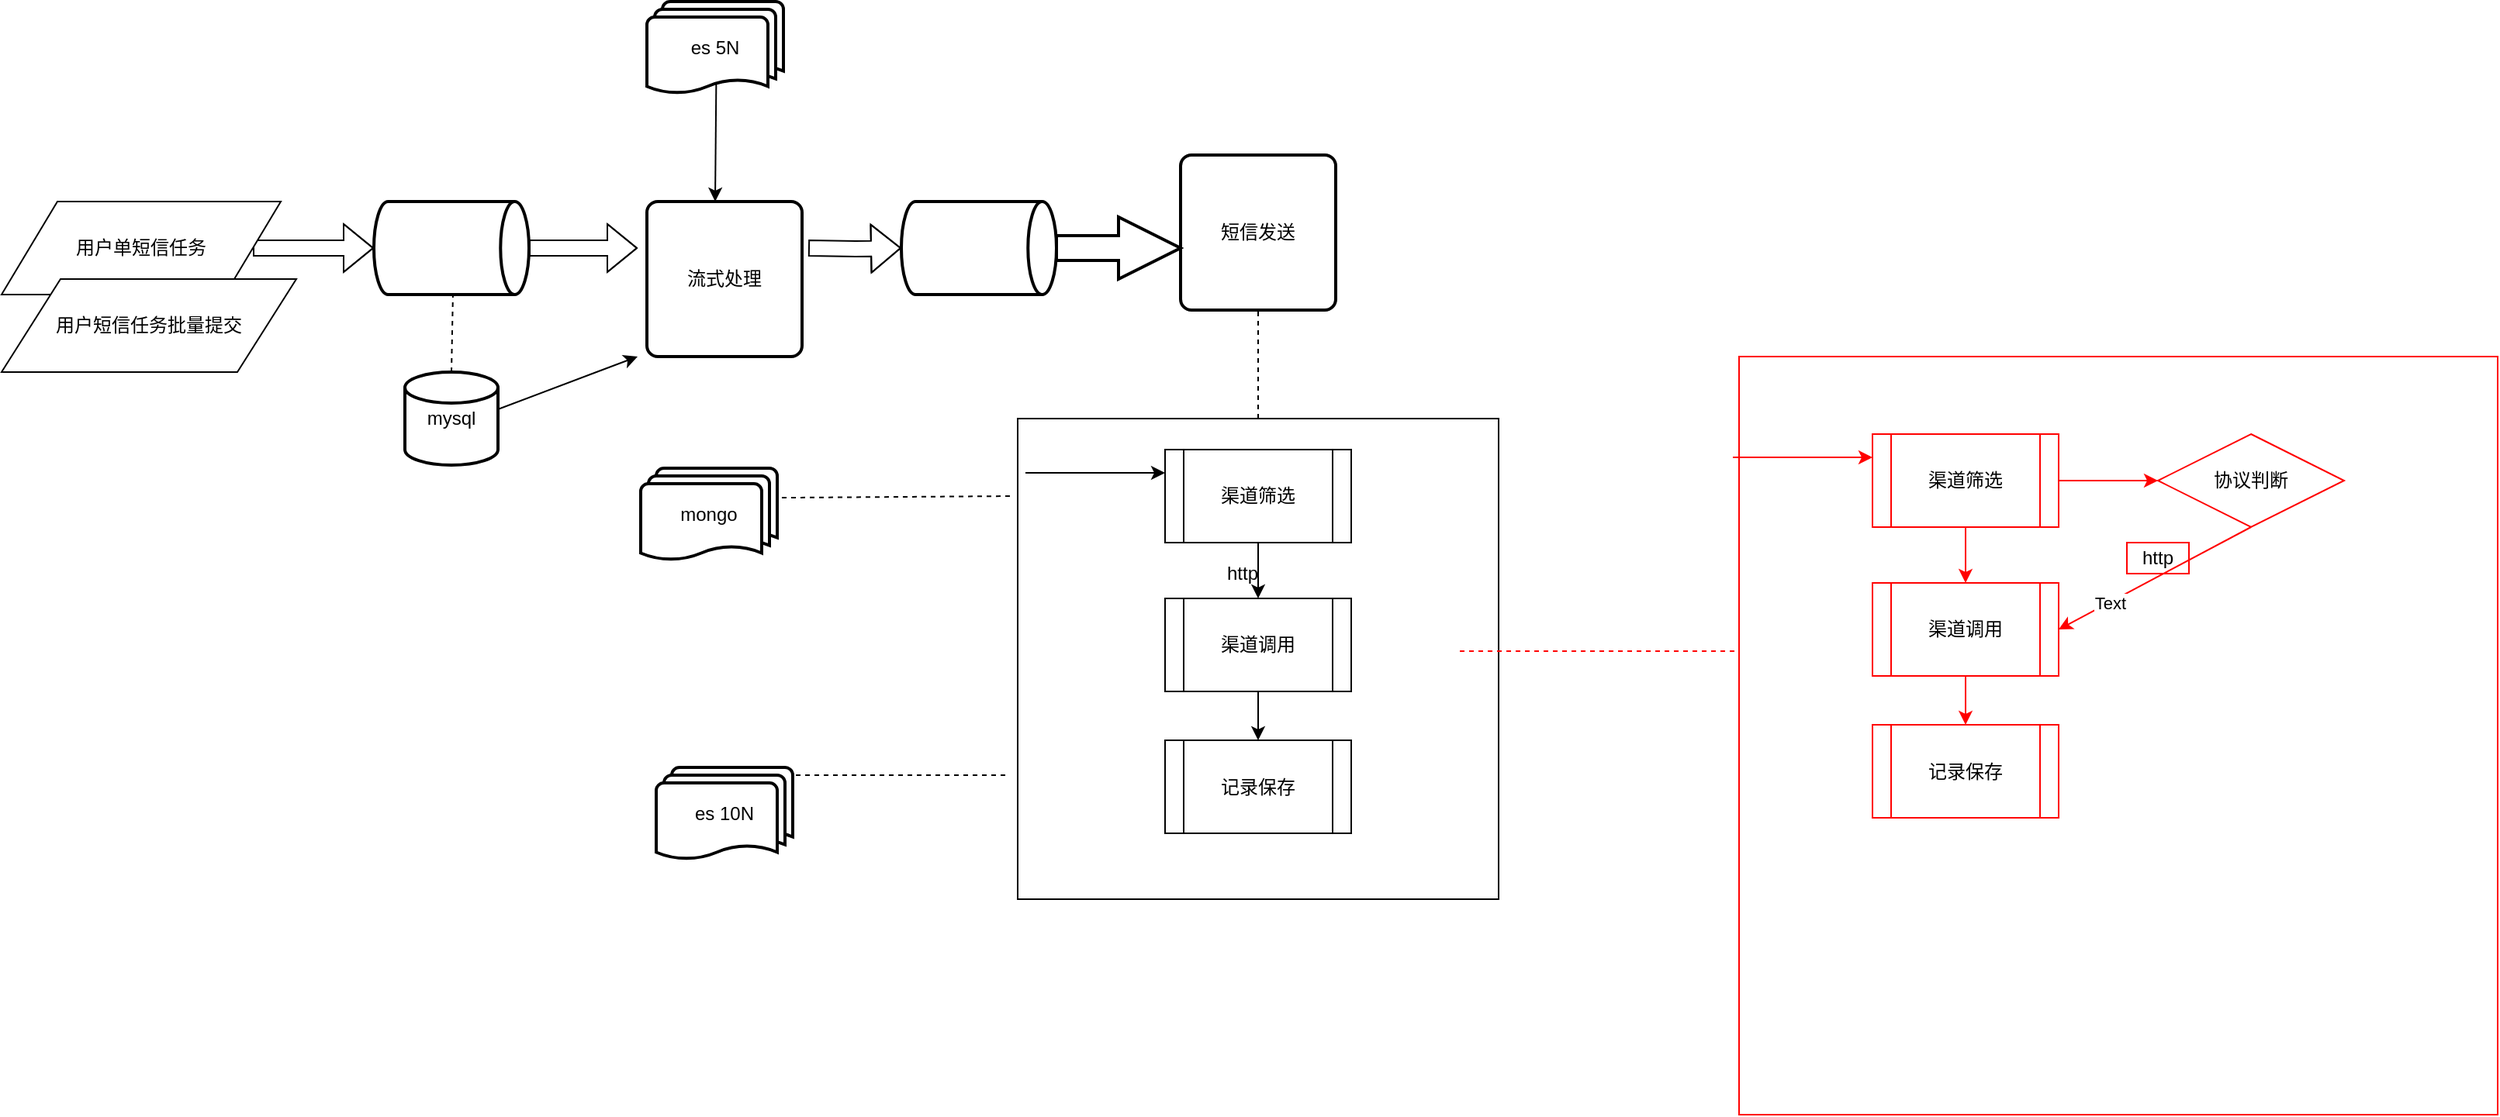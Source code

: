 <mxfile version="13.1.1" type="github">
  <diagram id="C5RBs43oDa-KdzZeNtuy" name="Page-1">
    <mxGraphModel dx="2249" dy="762" grid="1" gridSize="10" guides="1" tooltips="1" connect="1" arrows="1" fold="1" page="1" pageScale="1" pageWidth="827" pageHeight="1169" math="0" shadow="0">
      <root>
        <mxCell id="WIyWlLk6GJQsqaUBKTNV-0" />
        <mxCell id="WIyWlLk6GJQsqaUBKTNV-1" parent="WIyWlLk6GJQsqaUBKTNV-0" />
        <mxCell id="lUR4yZglo8CspkgjD0Uk-5" value="" style="edgeStyle=orthogonalEdgeStyle;shape=flexArrow;rounded=0;orthogonalLoop=1;jettySize=auto;html=1;entryX=0;entryY=0.5;entryDx=0;entryDy=0;entryPerimeter=0;" edge="1" parent="WIyWlLk6GJQsqaUBKTNV-1" target="lUR4yZglo8CspkgjD0Uk-69">
          <mxGeometry relative="1" as="geometry">
            <mxPoint x="340" y="250" as="sourcePoint" />
            <mxPoint x="414" y="250" as="targetPoint" />
          </mxGeometry>
        </mxCell>
        <mxCell id="lUR4yZglo8CspkgjD0Uk-3" value="" style="edgeStyle=orthogonalEdgeStyle;shape=flexArrow;rounded=0;orthogonalLoop=1;jettySize=auto;html=1;" edge="1" parent="WIyWlLk6GJQsqaUBKTNV-1" source="lUR4yZglo8CspkgjD0Uk-2">
          <mxGeometry relative="1" as="geometry">
            <mxPoint x="60" y="250" as="targetPoint" />
          </mxGeometry>
        </mxCell>
        <mxCell id="lUR4yZglo8CspkgjD0Uk-2" value="用户单短信任务" style="shape=parallelogram;perimeter=parallelogramPerimeter;whiteSpace=wrap;html=1;" vertex="1" parent="WIyWlLk6GJQsqaUBKTNV-1">
          <mxGeometry x="-180" y="220" width="180" height="60" as="geometry" />
        </mxCell>
        <mxCell id="lUR4yZglo8CspkgjD0Uk-6" value="" style="edgeStyle=orthogonalEdgeStyle;shape=flexArrow;rounded=0;orthogonalLoop=1;jettySize=auto;html=1;exitX=1;exitY=0.5;exitDx=0;exitDy=0;exitPerimeter=0;" edge="1" parent="WIyWlLk6GJQsqaUBKTNV-1" source="lUR4yZglo8CspkgjD0Uk-70">
          <mxGeometry relative="1" as="geometry">
            <mxPoint x="170" y="250" as="sourcePoint" />
            <mxPoint x="230" y="250" as="targetPoint" />
          </mxGeometry>
        </mxCell>
        <mxCell id="lUR4yZglo8CspkgjD0Uk-7" value="用户短信任务批量提交" style="shape=parallelogram;perimeter=parallelogramPerimeter;whiteSpace=wrap;html=1;" vertex="1" parent="WIyWlLk6GJQsqaUBKTNV-1">
          <mxGeometry x="-180" y="270" width="190" height="60" as="geometry" />
        </mxCell>
        <mxCell id="lUR4yZglo8CspkgjD0Uk-11" value="" style="whiteSpace=wrap;html=1;aspect=fixed;" vertex="1" parent="WIyWlLk6GJQsqaUBKTNV-1">
          <mxGeometry x="475" y="360" width="310" height="310" as="geometry" />
        </mxCell>
        <mxCell id="lUR4yZglo8CspkgjD0Uk-12" value="" style="endArrow=none;dashed=1;html=1;entryX=0.5;entryY=1;entryDx=0;entryDy=0;" edge="1" parent="WIyWlLk6GJQsqaUBKTNV-1" source="lUR4yZglo8CspkgjD0Uk-11" target="lUR4yZglo8CspkgjD0Uk-73">
          <mxGeometry width="50" height="50" relative="1" as="geometry">
            <mxPoint x="390" y="410" as="sourcePoint" />
            <mxPoint x="600" y="280" as="targetPoint" />
          </mxGeometry>
        </mxCell>
        <mxCell id="lUR4yZglo8CspkgjD0Uk-17" value="渠道调用" style="shape=process;whiteSpace=wrap;html=1;backgroundOutline=1;" vertex="1" parent="WIyWlLk6GJQsqaUBKTNV-1">
          <mxGeometry x="570" y="476" width="120" height="60" as="geometry" />
        </mxCell>
        <mxCell id="lUR4yZglo8CspkgjD0Uk-18" value="记录保存" style="shape=process;whiteSpace=wrap;html=1;backgroundOutline=1;" vertex="1" parent="WIyWlLk6GJQsqaUBKTNV-1">
          <mxGeometry x="570" y="567.5" width="120" height="60" as="geometry" />
        </mxCell>
        <mxCell id="lUR4yZglo8CspkgjD0Uk-19" value="渠道筛选" style="shape=process;whiteSpace=wrap;html=1;backgroundOutline=1;" vertex="1" parent="WIyWlLk6GJQsqaUBKTNV-1">
          <mxGeometry x="570" y="380" width="120" height="60" as="geometry" />
        </mxCell>
        <mxCell id="lUR4yZglo8CspkgjD0Uk-20" value="" style="endArrow=none;dashed=1;html=1;" edge="1" parent="WIyWlLk6GJQsqaUBKTNV-1">
          <mxGeometry width="50" height="50" relative="1" as="geometry">
            <mxPoint x="332" y="590" as="sourcePoint" />
            <mxPoint x="470" y="590" as="targetPoint" />
          </mxGeometry>
        </mxCell>
        <mxCell id="lUR4yZglo8CspkgjD0Uk-22" value="" style="endArrow=none;dashed=1;html=1;exitX=1.034;exitY=0.317;exitDx=0;exitDy=0;exitPerimeter=0;" edge="1" parent="WIyWlLk6GJQsqaUBKTNV-1" source="lUR4yZglo8CspkgjD0Uk-66">
          <mxGeometry width="50" height="50" relative="1" as="geometry">
            <mxPoint x="330" y="410" as="sourcePoint" />
            <mxPoint x="472" y="410" as="targetPoint" />
          </mxGeometry>
        </mxCell>
        <mxCell id="lUR4yZglo8CspkgjD0Uk-34" value="" style="endArrow=classic;html=1;exitX=1;exitY=0.3;exitDx=0;exitDy=0;" edge="1" parent="WIyWlLk6GJQsqaUBKTNV-1">
          <mxGeometry width="50" height="50" relative="1" as="geometry">
            <mxPoint x="140" y="354" as="sourcePoint" />
            <mxPoint x="230" y="320" as="targetPoint" />
          </mxGeometry>
        </mxCell>
        <mxCell id="lUR4yZglo8CspkgjD0Uk-36" value="" style="endArrow=none;dashed=1;html=1;entryX=1;entryY=0.613;entryDx=0;entryDy=0;exitX=0.5;exitY=0;exitDx=0;exitDy=0;entryPerimeter=0;" edge="1" parent="WIyWlLk6GJQsqaUBKTNV-1">
          <mxGeometry width="50" height="50" relative="1" as="geometry">
            <mxPoint x="110" y="330" as="sourcePoint" />
            <mxPoint x="110.96" y="280" as="targetPoint" />
          </mxGeometry>
        </mxCell>
        <mxCell id="lUR4yZglo8CspkgjD0Uk-37" value="" style="endArrow=classic;html=1;entryX=0.5;entryY=0;entryDx=0;entryDy=0;exitX=0.508;exitY=0.888;exitDx=0;exitDy=0;exitPerimeter=0;" edge="1" parent="WIyWlLk6GJQsqaUBKTNV-1">
          <mxGeometry width="50" height="50" relative="1" as="geometry">
            <mxPoint x="280.96" y="111.04" as="sourcePoint" />
            <mxPoint x="280" y="220" as="targetPoint" />
          </mxGeometry>
        </mxCell>
        <mxCell id="lUR4yZglo8CspkgjD0Uk-38" value="" style="endArrow=classic;html=1;exitX=0.5;exitY=1;exitDx=0;exitDy=0;entryX=0.5;entryY=0;entryDx=0;entryDy=0;" edge="1" parent="WIyWlLk6GJQsqaUBKTNV-1" source="lUR4yZglo8CspkgjD0Uk-19" target="lUR4yZglo8CspkgjD0Uk-17">
          <mxGeometry width="50" height="50" relative="1" as="geometry">
            <mxPoint x="420" y="520" as="sourcePoint" />
            <mxPoint x="470" y="470" as="targetPoint" />
          </mxGeometry>
        </mxCell>
        <mxCell id="lUR4yZglo8CspkgjD0Uk-39" value="" style="endArrow=classic;html=1;exitX=0.5;exitY=1;exitDx=0;exitDy=0;entryX=0.5;entryY=0;entryDx=0;entryDy=0;" edge="1" parent="WIyWlLk6GJQsqaUBKTNV-1" source="lUR4yZglo8CspkgjD0Uk-17" target="lUR4yZglo8CspkgjD0Uk-18">
          <mxGeometry width="50" height="50" relative="1" as="geometry">
            <mxPoint x="640" y="450" as="sourcePoint" />
            <mxPoint x="640" y="480" as="targetPoint" />
          </mxGeometry>
        </mxCell>
        <mxCell id="lUR4yZglo8CspkgjD0Uk-40" value="" style="endArrow=classic;html=1;entryX=0;entryY=0.25;entryDx=0;entryDy=0;" edge="1" parent="WIyWlLk6GJQsqaUBKTNV-1" target="lUR4yZglo8CspkgjD0Uk-19">
          <mxGeometry width="50" height="50" relative="1" as="geometry">
            <mxPoint x="480" y="395" as="sourcePoint" />
            <mxPoint x="470" y="470" as="targetPoint" />
          </mxGeometry>
        </mxCell>
        <mxCell id="lUR4yZglo8CspkgjD0Uk-43" value="http" style="text;html=1;strokeColor=none;fillColor=none;align=center;verticalAlign=middle;whiteSpace=wrap;rounded=0;" vertex="1" parent="WIyWlLk6GJQsqaUBKTNV-1">
          <mxGeometry x="600" y="450" width="40" height="20" as="geometry" />
        </mxCell>
        <mxCell id="lUR4yZglo8CspkgjD0Uk-46" value="" style="endArrow=none;dashed=1;html=1;strokeColor=#FF0000;" edge="1" parent="WIyWlLk6GJQsqaUBKTNV-1">
          <mxGeometry width="50" height="50" relative="1" as="geometry">
            <mxPoint x="760" y="510" as="sourcePoint" />
            <mxPoint x="940" y="510" as="targetPoint" />
          </mxGeometry>
        </mxCell>
        <mxCell id="lUR4yZglo8CspkgjD0Uk-47" value="" style="whiteSpace=wrap;html=1;aspect=fixed;strokeColor=#FF0000;" vertex="1" parent="WIyWlLk6GJQsqaUBKTNV-1">
          <mxGeometry x="940" y="320" width="489" height="489" as="geometry" />
        </mxCell>
        <mxCell id="lUR4yZglo8CspkgjD0Uk-48" value="渠道调用" style="shape=process;whiteSpace=wrap;html=1;backgroundOutline=1;strokeColor=#FF0000;" vertex="1" parent="WIyWlLk6GJQsqaUBKTNV-1">
          <mxGeometry x="1026" y="466" width="120" height="60" as="geometry" />
        </mxCell>
        <mxCell id="lUR4yZglo8CspkgjD0Uk-49" value="记录保存" style="shape=process;whiteSpace=wrap;html=1;backgroundOutline=1;strokeColor=#FF0000;" vertex="1" parent="WIyWlLk6GJQsqaUBKTNV-1">
          <mxGeometry x="1026" y="557.5" width="120" height="60" as="geometry" />
        </mxCell>
        <mxCell id="lUR4yZglo8CspkgjD0Uk-50" value="渠道筛选" style="shape=process;whiteSpace=wrap;html=1;backgroundOutline=1;strokeColor=#FF0000;" vertex="1" parent="WIyWlLk6GJQsqaUBKTNV-1">
          <mxGeometry x="1026" y="370" width="120" height="60" as="geometry" />
        </mxCell>
        <mxCell id="lUR4yZglo8CspkgjD0Uk-51" value="" style="endArrow=classic;html=1;exitX=0.5;exitY=1;exitDx=0;exitDy=0;entryX=0.5;entryY=0;entryDx=0;entryDy=0;strokeColor=#FF0000;" edge="1" source="lUR4yZglo8CspkgjD0Uk-50" target="lUR4yZglo8CspkgjD0Uk-48" parent="WIyWlLk6GJQsqaUBKTNV-1">
          <mxGeometry width="50" height="50" relative="1" as="geometry">
            <mxPoint x="876" y="510" as="sourcePoint" />
            <mxPoint x="926" y="460" as="targetPoint" />
          </mxGeometry>
        </mxCell>
        <mxCell id="lUR4yZglo8CspkgjD0Uk-52" value="" style="endArrow=classic;html=1;exitX=0.5;exitY=1;exitDx=0;exitDy=0;entryX=0.5;entryY=0;entryDx=0;entryDy=0;strokeColor=#FF0000;" edge="1" source="lUR4yZglo8CspkgjD0Uk-48" target="lUR4yZglo8CspkgjD0Uk-49" parent="WIyWlLk6GJQsqaUBKTNV-1">
          <mxGeometry width="50" height="50" relative="1" as="geometry">
            <mxPoint x="1096" y="440" as="sourcePoint" />
            <mxPoint x="1096" y="470" as="targetPoint" />
          </mxGeometry>
        </mxCell>
        <mxCell id="lUR4yZglo8CspkgjD0Uk-53" value="" style="endArrow=classic;html=1;entryX=0;entryY=0.25;entryDx=0;entryDy=0;strokeColor=#FF0000;" edge="1" target="lUR4yZglo8CspkgjD0Uk-50" parent="WIyWlLk6GJQsqaUBKTNV-1">
          <mxGeometry width="50" height="50" relative="1" as="geometry">
            <mxPoint x="936" y="385" as="sourcePoint" />
            <mxPoint x="926" y="460" as="targetPoint" />
          </mxGeometry>
        </mxCell>
        <mxCell id="lUR4yZglo8CspkgjD0Uk-54" value="http" style="text;html=1;strokeColor=#FF0000;fillColor=none;align=center;verticalAlign=middle;whiteSpace=wrap;rounded=0;" vertex="1" parent="WIyWlLk6GJQsqaUBKTNV-1">
          <mxGeometry x="1190" y="440" width="40" height="20" as="geometry" />
        </mxCell>
        <mxCell id="lUR4yZglo8CspkgjD0Uk-55" value="协议判断" style="rhombus;whiteSpace=wrap;html=1;strokeColor=#FF0000;fillColor=#FFFFFF;" vertex="1" parent="WIyWlLk6GJQsqaUBKTNV-1">
          <mxGeometry x="1210" y="370" width="120" height="60" as="geometry" />
        </mxCell>
        <mxCell id="lUR4yZglo8CspkgjD0Uk-58" value="" style="endArrow=classic;html=1;strokeColor=#FF0000;exitX=1;exitY=0.5;exitDx=0;exitDy=0;entryX=0;entryY=0.5;entryDx=0;entryDy=0;" edge="1" parent="WIyWlLk6GJQsqaUBKTNV-1" source="lUR4yZglo8CspkgjD0Uk-50" target="lUR4yZglo8CspkgjD0Uk-55">
          <mxGeometry width="50" height="50" relative="1" as="geometry">
            <mxPoint x="930" y="610" as="sourcePoint" />
            <mxPoint x="980" y="560" as="targetPoint" />
          </mxGeometry>
        </mxCell>
        <mxCell id="lUR4yZglo8CspkgjD0Uk-61" value="" style="endArrow=classic;html=1;strokeColor=#FF0000;entryX=1;entryY=0.5;entryDx=0;entryDy=0;exitX=0.5;exitY=1;exitDx=0;exitDy=0;" edge="1" parent="WIyWlLk6GJQsqaUBKTNV-1" source="lUR4yZglo8CspkgjD0Uk-55" target="lUR4yZglo8CspkgjD0Uk-48">
          <mxGeometry width="50" height="50" relative="1" as="geometry">
            <mxPoint x="1210" y="540" as="sourcePoint" />
            <mxPoint x="1260" y="490" as="targetPoint" />
          </mxGeometry>
        </mxCell>
        <mxCell id="lUR4yZglo8CspkgjD0Uk-63" value="Text" style="edgeLabel;html=1;align=center;verticalAlign=middle;resizable=0;points=[];" vertex="1" connectable="0" parent="lUR4yZglo8CspkgjD0Uk-61">
          <mxGeometry x="0.465" relative="1" as="geometry">
            <mxPoint as="offset" />
          </mxGeometry>
        </mxCell>
        <mxCell id="lUR4yZglo8CspkgjD0Uk-65" value="es 10N" style="strokeWidth=2;html=1;shape=mxgraph.flowchart.multi-document;whiteSpace=wrap;fillColor=#FFFFFF;" vertex="1" parent="WIyWlLk6GJQsqaUBKTNV-1">
          <mxGeometry x="242" y="585" width="88" height="60" as="geometry" />
        </mxCell>
        <mxCell id="lUR4yZglo8CspkgjD0Uk-66" value="mongo" style="strokeWidth=2;html=1;shape=mxgraph.flowchart.multi-document;whiteSpace=wrap;fillColor=#FFFFFF;" vertex="1" parent="WIyWlLk6GJQsqaUBKTNV-1">
          <mxGeometry x="232" y="392" width="88" height="60" as="geometry" />
        </mxCell>
        <mxCell id="lUR4yZglo8CspkgjD0Uk-67" value="mysql" style="strokeWidth=2;html=1;shape=mxgraph.flowchart.database;whiteSpace=wrap;fillColor=#FFFFFF;" vertex="1" parent="WIyWlLk6GJQsqaUBKTNV-1">
          <mxGeometry x="80" y="330" width="60" height="60" as="geometry" />
        </mxCell>
        <mxCell id="lUR4yZglo8CspkgjD0Uk-68" value="es 5N" style="strokeWidth=2;html=1;shape=mxgraph.flowchart.multi-document;whiteSpace=wrap;fillColor=#FFFFFF;" vertex="1" parent="WIyWlLk6GJQsqaUBKTNV-1">
          <mxGeometry x="236" y="91" width="88" height="60" as="geometry" />
        </mxCell>
        <mxCell id="lUR4yZglo8CspkgjD0Uk-69" value="" style="strokeWidth=2;html=1;shape=mxgraph.flowchart.direct_data;whiteSpace=wrap;fillColor=#FFFFFF;" vertex="1" parent="WIyWlLk6GJQsqaUBKTNV-1">
          <mxGeometry x="400" y="220" width="100" height="60" as="geometry" />
        </mxCell>
        <mxCell id="lUR4yZglo8CspkgjD0Uk-70" value="" style="strokeWidth=2;html=1;shape=mxgraph.flowchart.direct_data;whiteSpace=wrap;fillColor=#FFFFFF;" vertex="1" parent="WIyWlLk6GJQsqaUBKTNV-1">
          <mxGeometry x="60" y="220" width="100" height="60" as="geometry" />
        </mxCell>
        <mxCell id="lUR4yZglo8CspkgjD0Uk-73" value="短信发送" style="rounded=1;whiteSpace=wrap;html=1;absoluteArcSize=1;arcSize=14;strokeWidth=2;fillColor=#FFFFFF;" vertex="1" parent="WIyWlLk6GJQsqaUBKTNV-1">
          <mxGeometry x="580" y="190" width="100" height="100" as="geometry" />
        </mxCell>
        <mxCell id="lUR4yZglo8CspkgjD0Uk-74" value="" style="verticalLabelPosition=bottom;verticalAlign=top;html=1;strokeWidth=2;shape=mxgraph.arrows2.arrow;dy=0.6;dx=40;notch=0;fillColor=#FFFFFF;" vertex="1" parent="WIyWlLk6GJQsqaUBKTNV-1">
          <mxGeometry x="500" y="230" width="80" height="40" as="geometry" />
        </mxCell>
        <mxCell id="lUR4yZglo8CspkgjD0Uk-75" value="&lt;span&gt;流式处理&lt;/span&gt;" style="rounded=1;whiteSpace=wrap;html=1;absoluteArcSize=1;arcSize=14;strokeWidth=2;fillColor=#FFFFFF;" vertex="1" parent="WIyWlLk6GJQsqaUBKTNV-1">
          <mxGeometry x="236" y="220" width="100" height="100" as="geometry" />
        </mxCell>
      </root>
    </mxGraphModel>
  </diagram>
</mxfile>
